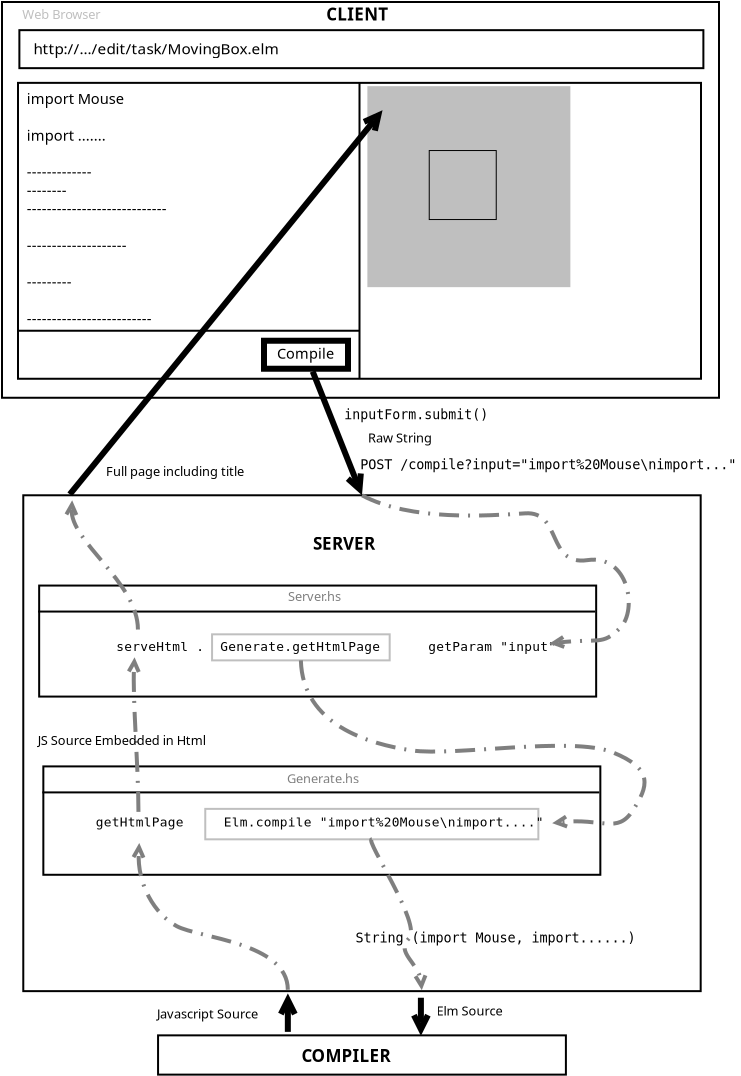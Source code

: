 <?xml version="1.0" encoding="UTF-8"?>
<dia:diagram xmlns:dia="http://www.lysator.liu.se/~alla/dia/">
  <dia:layer name="Background" visible="true" active="true">
    <dia:object type="Standard - Box" version="0" id="O0">
      <dia:attribute name="obj_pos">
        <dia:point val="8.824,11.768"/>
      </dia:attribute>
      <dia:attribute name="obj_bb">
        <dia:rectangle val="8.774,11.717;44.724,31.605"/>
      </dia:attribute>
      <dia:attribute name="elem_corner">
        <dia:point val="8.824,11.768"/>
      </dia:attribute>
      <dia:attribute name="elem_width">
        <dia:real val="35.85"/>
      </dia:attribute>
      <dia:attribute name="elem_height">
        <dia:real val="19.788"/>
      </dia:attribute>
      <dia:attribute name="show_background">
        <dia:boolean val="true"/>
      </dia:attribute>
    </dia:object>
    <dia:object type="Standard - Box" version="0" id="O1">
      <dia:attribute name="obj_pos">
        <dia:point val="9.693,13.176"/>
      </dia:attribute>
      <dia:attribute name="obj_bb">
        <dia:rectangle val="9.643,13.126;43.943,15.126"/>
      </dia:attribute>
      <dia:attribute name="elem_corner">
        <dia:point val="9.693,13.176"/>
      </dia:attribute>
      <dia:attribute name="elem_width">
        <dia:real val="34.2"/>
      </dia:attribute>
      <dia:attribute name="elem_height">
        <dia:real val="1.9"/>
      </dia:attribute>
      <dia:attribute name="show_background">
        <dia:boolean val="true"/>
      </dia:attribute>
    </dia:object>
    <dia:object type="Standard - Text" version="1" id="O2">
      <dia:attribute name="obj_pos">
        <dia:point val="10.396,14.385"/>
      </dia:attribute>
      <dia:attribute name="obj_bb">
        <dia:rectangle val="10.396,13.675;23.168,14.568"/>
      </dia:attribute>
      <dia:attribute name="text">
        <dia:composite type="text">
          <dia:attribute name="string">
            <dia:string>#http://.../edit/task/MovingBox.elm#</dia:string>
          </dia:attribute>
          <dia:attribute name="font">
            <dia:font family="sans" style="0" name="Helvetica"/>
          </dia:attribute>
          <dia:attribute name="height">
            <dia:real val="0.955"/>
          </dia:attribute>
          <dia:attribute name="pos">
            <dia:point val="10.396,14.385"/>
          </dia:attribute>
          <dia:attribute name="color">
            <dia:color val="#000000"/>
          </dia:attribute>
          <dia:attribute name="alignment">
            <dia:enum val="0"/>
          </dia:attribute>
        </dia:composite>
      </dia:attribute>
      <dia:attribute name="valign">
        <dia:enum val="3"/>
      </dia:attribute>
    </dia:object>
    <dia:object type="Standard - Box" version="0" id="O3">
      <dia:attribute name="obj_pos">
        <dia:point val="9.624,15.811"/>
      </dia:attribute>
      <dia:attribute name="obj_bb">
        <dia:rectangle val="9.574,15.761;43.824,30.655"/>
      </dia:attribute>
      <dia:attribute name="elem_corner">
        <dia:point val="9.624,15.811"/>
      </dia:attribute>
      <dia:attribute name="elem_width">
        <dia:real val="34.15"/>
      </dia:attribute>
      <dia:attribute name="elem_height">
        <dia:real val="14.795"/>
      </dia:attribute>
      <dia:attribute name="show_background">
        <dia:boolean val="true"/>
      </dia:attribute>
    </dia:object>
    <dia:object type="Standard - Line" version="0" id="O4">
      <dia:attribute name="obj_pos">
        <dia:point val="26.699,15.811"/>
      </dia:attribute>
      <dia:attribute name="obj_bb">
        <dia:rectangle val="26.649,15.761;26.749,30.655"/>
      </dia:attribute>
      <dia:attribute name="conn_endpoints">
        <dia:point val="26.699,15.811"/>
        <dia:point val="26.699,30.605"/>
      </dia:attribute>
      <dia:attribute name="numcp">
        <dia:int val="1"/>
      </dia:attribute>
      <dia:connections>
        <dia:connection handle="0" to="O3" connection="1"/>
      </dia:connections>
    </dia:object>
    <dia:object type="Standard - Line" version="0" id="O5">
      <dia:attribute name="obj_pos">
        <dia:point val="26.749,18.955"/>
      </dia:attribute>
      <dia:attribute name="obj_bb">
        <dia:rectangle val="26.749,18.955;26.749,18.955"/>
      </dia:attribute>
      <dia:attribute name="conn_endpoints">
        <dia:point val="26.749,18.955"/>
        <dia:point val="26.749,18.955"/>
      </dia:attribute>
      <dia:attribute name="numcp">
        <dia:int val="1"/>
      </dia:attribute>
    </dia:object>
    <dia:object type="Standard - Text" version="1" id="O6">
      <dia:attribute name="obj_pos">
        <dia:point val="26.749,18.955"/>
      </dia:attribute>
      <dia:attribute name="obj_bb">
        <dia:rectangle val="26.749,18.36;26.749,19.108"/>
      </dia:attribute>
      <dia:attribute name="text">
        <dia:composite type="text">
          <dia:attribute name="string">
            <dia:string>##</dia:string>
          </dia:attribute>
          <dia:attribute name="font">
            <dia:font family="sans" style="0" name="Helvetica"/>
          </dia:attribute>
          <dia:attribute name="height">
            <dia:real val="0.8"/>
          </dia:attribute>
          <dia:attribute name="pos">
            <dia:point val="26.749,18.955"/>
          </dia:attribute>
          <dia:attribute name="color">
            <dia:color val="#000000"/>
          </dia:attribute>
          <dia:attribute name="alignment">
            <dia:enum val="0"/>
          </dia:attribute>
        </dia:composite>
      </dia:attribute>
      <dia:attribute name="valign">
        <dia:enum val="3"/>
      </dia:attribute>
      <dia:connections>
        <dia:connection handle="0" to="O5" connection="0"/>
      </dia:connections>
    </dia:object>
    <dia:object type="Standard - Text" version="1" id="O7">
      <dia:attribute name="obj_pos">
        <dia:point val="26.749,18.955"/>
      </dia:attribute>
      <dia:attribute name="obj_bb">
        <dia:rectangle val="26.749,18.36;26.749,19.108"/>
      </dia:attribute>
      <dia:attribute name="text">
        <dia:composite type="text">
          <dia:attribute name="string">
            <dia:string>##</dia:string>
          </dia:attribute>
          <dia:attribute name="font">
            <dia:font family="sans" style="0" name="Helvetica"/>
          </dia:attribute>
          <dia:attribute name="height">
            <dia:real val="0.8"/>
          </dia:attribute>
          <dia:attribute name="pos">
            <dia:point val="26.749,18.955"/>
          </dia:attribute>
          <dia:attribute name="color">
            <dia:color val="#000000"/>
          </dia:attribute>
          <dia:attribute name="alignment">
            <dia:enum val="0"/>
          </dia:attribute>
        </dia:composite>
      </dia:attribute>
      <dia:attribute name="valign">
        <dia:enum val="3"/>
      </dia:attribute>
      <dia:connections>
        <dia:connection handle="0" to="O5" connection="0"/>
      </dia:connections>
    </dia:object>
    <dia:object type="Standard - Text" version="1" id="O8">
      <dia:attribute name="obj_pos">
        <dia:point val="10.058,16.866"/>
      </dia:attribute>
      <dia:attribute name="obj_bb">
        <dia:rectangle val="10.058,16.184;17.478,28.039"/>
      </dia:attribute>
      <dia:attribute name="text">
        <dia:composite type="text">
          <dia:attribute name="string">
            <dia:string>#import Mouse

import ....... 

-------------
--------
----------------------------

--------------------

---------

-------------------------#</dia:string>
          </dia:attribute>
          <dia:attribute name="font">
            <dia:font family="sans" style="0" name="Helvetica"/>
          </dia:attribute>
          <dia:attribute name="height">
            <dia:real val="0.917"/>
          </dia:attribute>
          <dia:attribute name="pos">
            <dia:point val="10.058,16.866"/>
          </dia:attribute>
          <dia:attribute name="color">
            <dia:color val="#000000"/>
          </dia:attribute>
          <dia:attribute name="alignment">
            <dia:enum val="0"/>
          </dia:attribute>
        </dia:composite>
      </dia:attribute>
      <dia:attribute name="valign">
        <dia:enum val="3"/>
      </dia:attribute>
    </dia:object>
    <dia:object type="Standard - Box" version="0" id="O9">
      <dia:attribute name="obj_pos">
        <dia:point val="21.924,28.705"/>
      </dia:attribute>
      <dia:attribute name="obj_bb">
        <dia:rectangle val="21.774,28.555;26.274,30.255"/>
      </dia:attribute>
      <dia:attribute name="elem_corner">
        <dia:point val="21.924,28.705"/>
      </dia:attribute>
      <dia:attribute name="elem_width">
        <dia:real val="4.2"/>
      </dia:attribute>
      <dia:attribute name="elem_height">
        <dia:real val="1.4"/>
      </dia:attribute>
      <dia:attribute name="border_width">
        <dia:real val="0.3"/>
      </dia:attribute>
      <dia:attribute name="show_background">
        <dia:boolean val="true"/>
      </dia:attribute>
    </dia:object>
    <dia:object type="Standard - Text" version="1" id="O10">
      <dia:attribute name="obj_pos">
        <dia:point val="22.574,29.605"/>
      </dia:attribute>
      <dia:attribute name="obj_bb">
        <dia:rectangle val="22.574,28.93;25.537,29.778"/>
      </dia:attribute>
      <dia:attribute name="text">
        <dia:composite type="text">
          <dia:attribute name="string">
            <dia:string>#Compile#</dia:string>
          </dia:attribute>
          <dia:attribute name="font">
            <dia:font family="sans" style="0" name="Helvetica"/>
          </dia:attribute>
          <dia:attribute name="height">
            <dia:real val="0.906"/>
          </dia:attribute>
          <dia:attribute name="pos">
            <dia:point val="22.574,29.605"/>
          </dia:attribute>
          <dia:attribute name="color">
            <dia:color val="#000000"/>
          </dia:attribute>
          <dia:attribute name="alignment">
            <dia:enum val="0"/>
          </dia:attribute>
        </dia:composite>
      </dia:attribute>
      <dia:attribute name="valign">
        <dia:enum val="3"/>
      </dia:attribute>
    </dia:object>
    <dia:object type="Standard - Line" version="0" id="O11">
      <dia:attribute name="obj_pos">
        <dia:point val="26.724,28.205"/>
      </dia:attribute>
      <dia:attribute name="obj_bb">
        <dia:rectangle val="9.574,28.155;26.774,28.255"/>
      </dia:attribute>
      <dia:attribute name="conn_endpoints">
        <dia:point val="26.724,28.205"/>
        <dia:point val="9.624,28.205"/>
      </dia:attribute>
      <dia:attribute name="numcp">
        <dia:int val="1"/>
      </dia:attribute>
    </dia:object>
    <dia:object type="Standard - Box" version="0" id="O12">
      <dia:attribute name="obj_pos">
        <dia:point val="27.143,16.026"/>
      </dia:attribute>
      <dia:attribute name="obj_bb">
        <dia:rectangle val="27.093,15.976;37.243,26.026"/>
      </dia:attribute>
      <dia:attribute name="elem_corner">
        <dia:point val="27.143,16.026"/>
      </dia:attribute>
      <dia:attribute name="elem_width">
        <dia:real val="10.05"/>
      </dia:attribute>
      <dia:attribute name="elem_height">
        <dia:real val="9.95"/>
      </dia:attribute>
      <dia:attribute name="border_width">
        <dia:real val="0.1"/>
      </dia:attribute>
      <dia:attribute name="border_color">
        <dia:color val="#bfbfbf"/>
      </dia:attribute>
      <dia:attribute name="inner_color">
        <dia:color val="#bfbfbf"/>
      </dia:attribute>
      <dia:attribute name="show_background">
        <dia:boolean val="true"/>
      </dia:attribute>
    </dia:object>
    <dia:object type="Standard - Box" version="0" id="O13">
      <dia:attribute name="obj_pos">
        <dia:point val="30.186,19.195"/>
      </dia:attribute>
      <dia:attribute name="obj_bb">
        <dia:rectangle val="30.162,19.17;33.562,22.67"/>
      </dia:attribute>
      <dia:attribute name="elem_corner">
        <dia:point val="30.186,19.195"/>
      </dia:attribute>
      <dia:attribute name="elem_width">
        <dia:real val="3.35"/>
      </dia:attribute>
      <dia:attribute name="elem_height">
        <dia:real val="3.45"/>
      </dia:attribute>
      <dia:attribute name="border_width">
        <dia:real val="0.05"/>
      </dia:attribute>
      <dia:attribute name="inner_color">
        <dia:color val="#bfbfbf"/>
      </dia:attribute>
      <dia:attribute name="show_background">
        <dia:boolean val="true"/>
      </dia:attribute>
    </dia:object>
    <dia:object type="Standard - Text" version="1" id="O14">
      <dia:attribute name="obj_pos">
        <dia:point val="25.04,12.693"/>
      </dia:attribute>
      <dia:attribute name="obj_bb">
        <dia:rectangle val="25.04,11.903;28.388,12.895"/>
      </dia:attribute>
      <dia:attribute name="text">
        <dia:composite type="text">
          <dia:attribute name="string">
            <dia:string>#CLIENT#</dia:string>
          </dia:attribute>
          <dia:attribute name="font">
            <dia:font family="sans" style="80" name="Helvetica-Bold"/>
          </dia:attribute>
          <dia:attribute name="height">
            <dia:real val="1.061"/>
          </dia:attribute>
          <dia:attribute name="pos">
            <dia:point val="25.04,12.693"/>
          </dia:attribute>
          <dia:attribute name="color">
            <dia:color val="#000000"/>
          </dia:attribute>
          <dia:attribute name="alignment">
            <dia:enum val="0"/>
          </dia:attribute>
        </dia:composite>
      </dia:attribute>
      <dia:attribute name="valign">
        <dia:enum val="3"/>
      </dia:attribute>
    </dia:object>
    <dia:object type="Standard - Text" version="1" id="O15">
      <dia:attribute name="obj_pos">
        <dia:point val="9.838,12.616"/>
      </dia:attribute>
      <dia:attribute name="obj_bb">
        <dia:rectangle val="9.838,12.021;14.03,12.769"/>
      </dia:attribute>
      <dia:attribute name="text">
        <dia:composite type="text">
          <dia:attribute name="string">
            <dia:string>#Web Browser#</dia:string>
          </dia:attribute>
          <dia:attribute name="font">
            <dia:font family="sans" style="0" name="Helvetica"/>
          </dia:attribute>
          <dia:attribute name="height">
            <dia:real val="0.8"/>
          </dia:attribute>
          <dia:attribute name="pos">
            <dia:point val="9.838,12.616"/>
          </dia:attribute>
          <dia:attribute name="color">
            <dia:color val="#bfbfbf"/>
          </dia:attribute>
          <dia:attribute name="alignment">
            <dia:enum val="0"/>
          </dia:attribute>
        </dia:composite>
      </dia:attribute>
      <dia:attribute name="valign">
        <dia:enum val="3"/>
      </dia:attribute>
    </dia:object>
    <dia:object type="Standard - Box" version="0" id="O16">
      <dia:attribute name="obj_pos">
        <dia:point val="9.888,36.432"/>
      </dia:attribute>
      <dia:attribute name="obj_bb">
        <dia:rectangle val="9.838,36.382;43.808,61.275"/>
      </dia:attribute>
      <dia:attribute name="elem_corner">
        <dia:point val="9.888,36.432"/>
      </dia:attribute>
      <dia:attribute name="elem_width">
        <dia:real val="33.87"/>
      </dia:attribute>
      <dia:attribute name="elem_height">
        <dia:real val="24.793"/>
      </dia:attribute>
      <dia:attribute name="show_background">
        <dia:boolean val="true"/>
      </dia:attribute>
    </dia:object>
    <dia:object type="Standard - Box" version="0" id="O17">
      <dia:attribute name="obj_pos">
        <dia:point val="10.682,40.946"/>
      </dia:attribute>
      <dia:attribute name="obj_bb">
        <dia:rectangle val="10.633,40.896;38.583,46.548"/>
      </dia:attribute>
      <dia:attribute name="elem_corner">
        <dia:point val="10.682,40.946"/>
      </dia:attribute>
      <dia:attribute name="elem_width">
        <dia:real val="27.85"/>
      </dia:attribute>
      <dia:attribute name="elem_height">
        <dia:real val="5.551"/>
      </dia:attribute>
      <dia:attribute name="show_background">
        <dia:boolean val="true"/>
      </dia:attribute>
    </dia:object>
    <dia:object type="Standard - Line" version="0" id="O18">
      <dia:attribute name="obj_pos">
        <dia:point val="10.633,42.246"/>
      </dia:attribute>
      <dia:attribute name="obj_bb">
        <dia:rectangle val="10.582,42.196;38.532,42.296"/>
      </dia:attribute>
      <dia:attribute name="conn_endpoints">
        <dia:point val="10.633,42.246"/>
        <dia:point val="38.483,42.246"/>
      </dia:attribute>
      <dia:attribute name="numcp">
        <dia:int val="1"/>
      </dia:attribute>
    </dia:object>
    <dia:object type="Standard - Text" version="1" id="O19">
      <dia:attribute name="obj_pos">
        <dia:point val="23.123,41.72"/>
      </dia:attribute>
      <dia:attribute name="obj_bb">
        <dia:rectangle val="23.123,41.125;26.108,41.873"/>
      </dia:attribute>
      <dia:attribute name="text">
        <dia:composite type="text">
          <dia:attribute name="string">
            <dia:string>#Server.hs#</dia:string>
          </dia:attribute>
          <dia:attribute name="font">
            <dia:font family="sans" style="0" name="Helvetica"/>
          </dia:attribute>
          <dia:attribute name="height">
            <dia:real val="0.8"/>
          </dia:attribute>
          <dia:attribute name="pos">
            <dia:point val="23.123,41.72"/>
          </dia:attribute>
          <dia:attribute name="color">
            <dia:color val="#7f7f7f"/>
          </dia:attribute>
          <dia:attribute name="alignment">
            <dia:enum val="0"/>
          </dia:attribute>
        </dia:composite>
      </dia:attribute>
      <dia:attribute name="valign">
        <dia:enum val="3"/>
      </dia:attribute>
    </dia:object>
    <dia:object type="Standard - Box" version="0" id="O20">
      <dia:attribute name="obj_pos">
        <dia:point val="19.327,43.384"/>
      </dia:attribute>
      <dia:attribute name="obj_bb">
        <dia:rectangle val="19.277,43.334;28.258,44.738"/>
      </dia:attribute>
      <dia:attribute name="elem_corner">
        <dia:point val="19.327,43.384"/>
      </dia:attribute>
      <dia:attribute name="elem_width">
        <dia:real val="8.881"/>
      </dia:attribute>
      <dia:attribute name="elem_height">
        <dia:real val="1.303"/>
      </dia:attribute>
      <dia:attribute name="border_width">
        <dia:real val="0.1"/>
      </dia:attribute>
      <dia:attribute name="border_color">
        <dia:color val="#bfbfbf"/>
      </dia:attribute>
      <dia:attribute name="show_background">
        <dia:boolean val="true"/>
      </dia:attribute>
    </dia:object>
    <dia:object type="Standard - Text" version="1" id="O21">
      <dia:attribute name="obj_pos">
        <dia:point val="14.536,44.215"/>
      </dia:attribute>
      <dia:attribute name="obj_bb">
        <dia:rectangle val="14.536,43.62;35.711,44.367"/>
      </dia:attribute>
      <dia:attribute name="text">
        <dia:composite type="text">
          <dia:attribute name="string">
            <dia:string>#serveHtml .  Generate.getHtmlPage      getParam "input"#</dia:string>
          </dia:attribute>
          <dia:attribute name="font">
            <dia:font family="monospace" style="0" name="Courier"/>
          </dia:attribute>
          <dia:attribute name="height">
            <dia:real val="0.8"/>
          </dia:attribute>
          <dia:attribute name="pos">
            <dia:point val="14.536,44.215"/>
          </dia:attribute>
          <dia:attribute name="color">
            <dia:color val="#000000"/>
          </dia:attribute>
          <dia:attribute name="alignment">
            <dia:enum val="0"/>
          </dia:attribute>
        </dia:composite>
      </dia:attribute>
      <dia:attribute name="valign">
        <dia:enum val="3"/>
      </dia:attribute>
    </dia:object>
    <dia:object type="Standard - Text" version="1" id="O22">
      <dia:attribute name="obj_pos">
        <dia:point val="24.369,39.157"/>
      </dia:attribute>
      <dia:attribute name="obj_bb">
        <dia:rectangle val="24.369,38.367;28.104,39.359"/>
      </dia:attribute>
      <dia:attribute name="text">
        <dia:composite type="text">
          <dia:attribute name="string">
            <dia:string>#SERVER#</dia:string>
          </dia:attribute>
          <dia:attribute name="font">
            <dia:font family="sans" style="80" name="Helvetica-Bold"/>
          </dia:attribute>
          <dia:attribute name="height">
            <dia:real val="1.061"/>
          </dia:attribute>
          <dia:attribute name="pos">
            <dia:point val="24.369,39.157"/>
          </dia:attribute>
          <dia:attribute name="color">
            <dia:color val="#000000"/>
          </dia:attribute>
          <dia:attribute name="alignment">
            <dia:enum val="0"/>
          </dia:attribute>
        </dia:composite>
      </dia:attribute>
      <dia:attribute name="valign">
        <dia:enum val="3"/>
      </dia:attribute>
    </dia:object>
    <dia:object type="Standard - BezierLine" version="0" id="O23">
      <dia:attribute name="obj_pos">
        <dia:point val="26.823,36.432"/>
      </dia:attribute>
      <dia:attribute name="obj_bb">
        <dia:rectangle val="26.688,36.296;40.262,44.163"/>
      </dia:attribute>
      <dia:attribute name="bez_points">
        <dia:point val="26.823,36.432"/>
        <dia:point val="29.247,37.74"/>
        <dia:point val="33.143,37.454"/>
        <dia:point val="34.986,37.335"/>
        <dia:point val="36.83,37.216"/>
        <dia:point val="36.051,39.974"/>
        <dia:point val="38.101,39.674"/>
        <dia:point val="40.151,39.374"/>
        <dia:point val="40.628,42.168"/>
        <dia:point val="39.728,43.068"/>
        <dia:point val="38.828,43.968"/>
        <dia:point val="38.688,43.566"/>
        <dia:point val="36.192,43.846"/>
      </dia:attribute>
      <dia:attribute name="corner_types">
        <dia:enum val="0"/>
        <dia:enum val="0"/>
        <dia:enum val="0"/>
        <dia:enum val="1"/>
        <dia:enum val="0"/>
      </dia:attribute>
      <dia:attribute name="line_color">
        <dia:color val="#7f7f7f"/>
      </dia:attribute>
      <dia:attribute name="line_width">
        <dia:real val="0.2"/>
      </dia:attribute>
      <dia:attribute name="line_style">
        <dia:enum val="2"/>
      </dia:attribute>
      <dia:attribute name="end_arrow">
        <dia:enum val="1"/>
      </dia:attribute>
      <dia:attribute name="end_arrow_length">
        <dia:real val="0.5"/>
      </dia:attribute>
      <dia:attribute name="end_arrow_width">
        <dia:real val="0.5"/>
      </dia:attribute>
      <dia:connections>
        <dia:connection handle="0" to="O16" connection="1"/>
      </dia:connections>
    </dia:object>
    <dia:object type="Standard - Line" version="0" id="O24">
      <dia:attribute name="obj_pos">
        <dia:point val="24.358,30.242"/>
      </dia:attribute>
      <dia:attribute name="obj_bb">
        <dia:rectangle val="24.163,30.048;27.084,36.743"/>
      </dia:attribute>
      <dia:attribute name="conn_endpoints">
        <dia:point val="24.358,30.242"/>
        <dia:point val="26.823,36.432"/>
      </dia:attribute>
      <dia:attribute name="numcp">
        <dia:int val="1"/>
      </dia:attribute>
      <dia:attribute name="line_width">
        <dia:real val="0.3"/>
      </dia:attribute>
      <dia:attribute name="end_arrow">
        <dia:enum val="1"/>
      </dia:attribute>
      <dia:attribute name="end_arrow_length">
        <dia:real val="0.7"/>
      </dia:attribute>
      <dia:attribute name="end_arrow_width">
        <dia:real val="0.7"/>
      </dia:attribute>
      <dia:connections>
        <dia:connection handle="0" to="O9" connection="8"/>
        <dia:connection handle="1" to="O16" connection="1"/>
      </dia:connections>
    </dia:object>
    <dia:object type="Standard - Text" version="1" id="O25">
      <dia:attribute name="obj_pos">
        <dia:point val="26.738,35.136"/>
      </dia:attribute>
      <dia:attribute name="obj_bb">
        <dia:rectangle val="26.738,34.508;45.773,35.295"/>
      </dia:attribute>
      <dia:attribute name="text">
        <dia:composite type="text">
          <dia:attribute name="string">
            <dia:string>#POST /compile?input="import%20Mouse\nimport..."#</dia:string>
          </dia:attribute>
          <dia:attribute name="font">
            <dia:font family="monospace" style="0" name="Courier"/>
          </dia:attribute>
          <dia:attribute name="height">
            <dia:real val="0.842"/>
          </dia:attribute>
          <dia:attribute name="pos">
            <dia:point val="26.738,35.136"/>
          </dia:attribute>
          <dia:attribute name="color">
            <dia:color val="#000000"/>
          </dia:attribute>
          <dia:attribute name="alignment">
            <dia:enum val="0"/>
          </dia:attribute>
        </dia:composite>
      </dia:attribute>
      <dia:attribute name="valign">
        <dia:enum val="3"/>
      </dia:attribute>
    </dia:object>
    <dia:object type="Standard - Box" version="0" id="O26">
      <dia:attribute name="obj_pos">
        <dia:point val="10.891,49.988"/>
      </dia:attribute>
      <dia:attribute name="obj_bb">
        <dia:rectangle val="10.841,49.938;38.791,55.457"/>
      </dia:attribute>
      <dia:attribute name="elem_corner">
        <dia:point val="10.891,49.988"/>
      </dia:attribute>
      <dia:attribute name="elem_width">
        <dia:real val="27.85"/>
      </dia:attribute>
      <dia:attribute name="elem_height">
        <dia:real val="5.419"/>
      </dia:attribute>
      <dia:attribute name="show_background">
        <dia:boolean val="true"/>
      </dia:attribute>
    </dia:object>
    <dia:object type="Standard - Line" version="0" id="O27">
      <dia:attribute name="obj_pos">
        <dia:point val="10.841,51.288"/>
      </dia:attribute>
      <dia:attribute name="obj_bb">
        <dia:rectangle val="10.791,51.238;38.741,51.338"/>
      </dia:attribute>
      <dia:attribute name="conn_endpoints">
        <dia:point val="10.841,51.288"/>
        <dia:point val="38.691,51.288"/>
      </dia:attribute>
      <dia:attribute name="numcp">
        <dia:int val="1"/>
      </dia:attribute>
    </dia:object>
    <dia:object type="Standard - Text" version="1" id="O28">
      <dia:attribute name="obj_pos">
        <dia:point val="23.068,50.827"/>
      </dia:attribute>
      <dia:attribute name="obj_bb">
        <dia:rectangle val="23.068,50.232;26.998,50.98"/>
      </dia:attribute>
      <dia:attribute name="text">
        <dia:composite type="text">
          <dia:attribute name="string">
            <dia:string>#Generate.hs#</dia:string>
          </dia:attribute>
          <dia:attribute name="font">
            <dia:font family="sans" style="0" name="Helvetica"/>
          </dia:attribute>
          <dia:attribute name="height">
            <dia:real val="0.8"/>
          </dia:attribute>
          <dia:attribute name="pos">
            <dia:point val="23.068,50.827"/>
          </dia:attribute>
          <dia:attribute name="color">
            <dia:color val="#7f7f7f"/>
          </dia:attribute>
          <dia:attribute name="alignment">
            <dia:enum val="0"/>
          </dia:attribute>
        </dia:composite>
      </dia:attribute>
      <dia:attribute name="valign">
        <dia:enum val="3"/>
      </dia:attribute>
    </dia:object>
    <dia:object type="Standard - BezierLine" version="0" id="O29">
      <dia:attribute name="obj_pos">
        <dia:point val="23.768,44.688"/>
      </dia:attribute>
      <dia:attribute name="obj_bb">
        <dia:rectangle val="23.665,44.585;41.05,53.144"/>
      </dia:attribute>
      <dia:attribute name="bez_points">
        <dia:point val="23.768,44.688"/>
        <dia:point val="23.852,47.925"/>
        <dia:point val="27.18,48.866"/>
        <dia:point val="29.292,49.186"/>
        <dia:point val="31.404,49.506"/>
        <dia:point val="37.313,48.449"/>
        <dia:point val="39.374,49.291"/>
        <dia:point val="41.435,50.133"/>
        <dia:point val="41.142,50.988"/>
        <dia:point val="40.364,52.19"/>
        <dia:point val="39.586,53.392"/>
        <dia:point val="38.829,52.546"/>
        <dia:point val="36.334,52.826"/>
      </dia:attribute>
      <dia:attribute name="corner_types">
        <dia:enum val="0"/>
        <dia:enum val="0"/>
        <dia:enum val="0"/>
        <dia:enum val="0"/>
        <dia:enum val="0"/>
      </dia:attribute>
      <dia:attribute name="line_color">
        <dia:color val="#7f7f7f"/>
      </dia:attribute>
      <dia:attribute name="line_width">
        <dia:real val="0.2"/>
      </dia:attribute>
      <dia:attribute name="line_style">
        <dia:enum val="2"/>
      </dia:attribute>
      <dia:attribute name="end_arrow">
        <dia:enum val="1"/>
      </dia:attribute>
      <dia:attribute name="end_arrow_length">
        <dia:real val="0.5"/>
      </dia:attribute>
      <dia:attribute name="end_arrow_width">
        <dia:real val="0.5"/>
      </dia:attribute>
      <dia:connections>
        <dia:connection handle="0" to="O20" connection="6"/>
      </dia:connections>
    </dia:object>
    <dia:object type="Standard - Box" version="0" id="O30">
      <dia:attribute name="obj_pos">
        <dia:point val="18.987,52.112"/>
      </dia:attribute>
      <dia:attribute name="obj_bb">
        <dia:rectangle val="18.937,52.062;35.691,53.685"/>
      </dia:attribute>
      <dia:attribute name="elem_corner">
        <dia:point val="18.987,52.112"/>
      </dia:attribute>
      <dia:attribute name="elem_width">
        <dia:real val="16.654"/>
      </dia:attribute>
      <dia:attribute name="elem_height">
        <dia:real val="1.522"/>
      </dia:attribute>
      <dia:attribute name="border_width">
        <dia:real val="0.1"/>
      </dia:attribute>
      <dia:attribute name="border_color">
        <dia:color val="#bfbfbf"/>
      </dia:attribute>
      <dia:attribute name="show_background">
        <dia:boolean val="true"/>
      </dia:attribute>
    </dia:object>
    <dia:object type="Standard - Text" version="1" id="O31">
      <dia:attribute name="obj_pos">
        <dia:point val="13.513,52.993"/>
      </dia:attribute>
      <dia:attribute name="obj_bb">
        <dia:rectangle val="13.513,52.398;35.073,53.146"/>
      </dia:attribute>
      <dia:attribute name="text">
        <dia:composite type="text">
          <dia:attribute name="string">
            <dia:string>#getHtmlPage     Elm.compile "import%20Mouse\nimport...."#</dia:string>
          </dia:attribute>
          <dia:attribute name="font">
            <dia:font family="monospace" style="0" name="Courier"/>
          </dia:attribute>
          <dia:attribute name="height">
            <dia:real val="0.8"/>
          </dia:attribute>
          <dia:attribute name="pos">
            <dia:point val="13.513,52.993"/>
          </dia:attribute>
          <dia:attribute name="color">
            <dia:color val="#000000"/>
          </dia:attribute>
          <dia:attribute name="alignment">
            <dia:enum val="0"/>
          </dia:attribute>
        </dia:composite>
      </dia:attribute>
      <dia:attribute name="valign">
        <dia:enum val="3"/>
      </dia:attribute>
    </dia:object>
    <dia:object type="Standard - Box" version="0" id="O32">
      <dia:attribute name="obj_pos">
        <dia:point val="16.627,63.436"/>
      </dia:attribute>
      <dia:attribute name="obj_bb">
        <dia:rectangle val="16.577,63.386;37.069,65.449"/>
      </dia:attribute>
      <dia:attribute name="elem_corner">
        <dia:point val="16.627,63.436"/>
      </dia:attribute>
      <dia:attribute name="elem_width">
        <dia:real val="20.392"/>
      </dia:attribute>
      <dia:attribute name="elem_height">
        <dia:real val="1.963"/>
      </dia:attribute>
      <dia:attribute name="show_background">
        <dia:boolean val="true"/>
      </dia:attribute>
    </dia:object>
    <dia:object type="Standard - Text" version="1" id="O33">
      <dia:attribute name="obj_pos">
        <dia:point val="26.42,67.655"/>
      </dia:attribute>
      <dia:attribute name="obj_bb">
        <dia:rectangle val="26.42,67.06;26.42,67.808"/>
      </dia:attribute>
      <dia:attribute name="text">
        <dia:composite type="text">
          <dia:attribute name="string">
            <dia:string>##</dia:string>
          </dia:attribute>
          <dia:attribute name="font">
            <dia:font family="sans" style="0" name="Helvetica"/>
          </dia:attribute>
          <dia:attribute name="height">
            <dia:real val="0.8"/>
          </dia:attribute>
          <dia:attribute name="pos">
            <dia:point val="26.42,67.655"/>
          </dia:attribute>
          <dia:attribute name="color">
            <dia:color val="#000000"/>
          </dia:attribute>
          <dia:attribute name="alignment">
            <dia:enum val="0"/>
          </dia:attribute>
        </dia:composite>
      </dia:attribute>
      <dia:attribute name="valign">
        <dia:enum val="3"/>
      </dia:attribute>
    </dia:object>
    <dia:object type="Standard - Text" version="1" id="O34">
      <dia:attribute name="obj_pos">
        <dia:point val="23.801,64.765"/>
      </dia:attribute>
      <dia:attribute name="obj_bb">
        <dia:rectangle val="23.801,63.975;28.701,64.968"/>
      </dia:attribute>
      <dia:attribute name="text">
        <dia:composite type="text">
          <dia:attribute name="string">
            <dia:string>#COMPILER#</dia:string>
          </dia:attribute>
          <dia:attribute name="font">
            <dia:font family="sans" style="80" name="Helvetica-Bold"/>
          </dia:attribute>
          <dia:attribute name="height">
            <dia:real val="1.061"/>
          </dia:attribute>
          <dia:attribute name="pos">
            <dia:point val="23.801,64.765"/>
          </dia:attribute>
          <dia:attribute name="color">
            <dia:color val="#000000"/>
          </dia:attribute>
          <dia:attribute name="alignment">
            <dia:enum val="0"/>
          </dia:attribute>
        </dia:composite>
      </dia:attribute>
      <dia:attribute name="valign">
        <dia:enum val="3"/>
      </dia:attribute>
    </dia:object>
    <dia:object type="Standard - BezierLine" version="0" id="O35">
      <dia:attribute name="obj_pos">
        <dia:point val="27.314,53.635"/>
      </dia:attribute>
      <dia:attribute name="obj_bb">
        <dia:rectangle val="27.181,53.535;30.149,61.178"/>
      </dia:attribute>
      <dia:attribute name="bez_points">
        <dia:point val="27.314,53.635"/>
        <dia:point val="26.939,53.635"/>
        <dia:point val="29.867,57.923"/>
        <dia:point val="29.167,58.598"/>
        <dia:point val="28.467,59.273"/>
        <dia:point val="29.692,59.848"/>
        <dia:point val="29.813,61.178"/>
      </dia:attribute>
      <dia:attribute name="corner_types">
        <dia:enum val="0"/>
        <dia:enum val="0"/>
        <dia:enum val="0"/>
      </dia:attribute>
      <dia:attribute name="line_color">
        <dia:color val="#7f7f7f"/>
      </dia:attribute>
      <dia:attribute name="line_width">
        <dia:real val="0.2"/>
      </dia:attribute>
      <dia:attribute name="line_style">
        <dia:enum val="2"/>
      </dia:attribute>
      <dia:attribute name="end_arrow">
        <dia:enum val="1"/>
      </dia:attribute>
      <dia:attribute name="end_arrow_length">
        <dia:real val="0.5"/>
      </dia:attribute>
      <dia:attribute name="end_arrow_width">
        <dia:real val="0.5"/>
      </dia:attribute>
      <dia:connections>
        <dia:connection handle="0" to="O30" connection="6"/>
      </dia:connections>
    </dia:object>
    <dia:object type="Standard - Line" version="0" id="O36">
      <dia:attribute name="obj_pos">
        <dia:point val="29.769,61.555"/>
      </dia:attribute>
      <dia:attribute name="obj_bb">
        <dia:rectangle val="29.176,61.405;30.362,63.797"/>
      </dia:attribute>
      <dia:attribute name="conn_endpoints">
        <dia:point val="29.769,61.555"/>
        <dia:point val="29.769,63.461"/>
      </dia:attribute>
      <dia:attribute name="numcp">
        <dia:int val="1"/>
      </dia:attribute>
      <dia:attribute name="line_width">
        <dia:real val="0.3"/>
      </dia:attribute>
      <dia:attribute name="end_arrow">
        <dia:enum val="1"/>
      </dia:attribute>
      <dia:attribute name="end_arrow_length">
        <dia:real val="0.7"/>
      </dia:attribute>
      <dia:attribute name="end_arrow_width">
        <dia:real val="0.7"/>
      </dia:attribute>
    </dia:object>
    <dia:object type="Standard - Text" version="1" id="O37">
      <dia:attribute name="obj_pos">
        <dia:point val="26.503,58.796"/>
      </dia:attribute>
      <dia:attribute name="obj_bb">
        <dia:rectangle val="26.503,58.169;40.678,58.956"/>
      </dia:attribute>
      <dia:attribute name="text">
        <dia:composite type="text">
          <dia:attribute name="string">
            <dia:string>#String (import Mouse, import......)#</dia:string>
          </dia:attribute>
          <dia:attribute name="font">
            <dia:font family="monospace" style="0" name="Courier"/>
          </dia:attribute>
          <dia:attribute name="height">
            <dia:real val="0.842"/>
          </dia:attribute>
          <dia:attribute name="pos">
            <dia:point val="26.503,58.796"/>
          </dia:attribute>
          <dia:attribute name="color">
            <dia:color val="#000000"/>
          </dia:attribute>
          <dia:attribute name="alignment">
            <dia:enum val="0"/>
          </dia:attribute>
        </dia:composite>
      </dia:attribute>
      <dia:attribute name="valign">
        <dia:enum val="3"/>
      </dia:attribute>
    </dia:object>
    <dia:object type="Standard - BezierLine" version="0" id="O38">
      <dia:attribute name="obj_pos">
        <dia:point val="23.115,61.156"/>
      </dia:attribute>
      <dia:attribute name="obj_bb">
        <dia:rectangle val="15.23,53.816;23.215,61.256"/>
      </dia:attribute>
      <dia:attribute name="bez_points">
        <dia:point val="23.115,61.156"/>
        <dia:point val="23.115,58.79"/>
        <dia:point val="18.654,58.573"/>
        <dia:point val="17.554,57.973"/>
        <dia:point val="16.454,57.373"/>
        <dia:point val="15.573,55.884"/>
        <dia:point val="15.687,53.816"/>
      </dia:attribute>
      <dia:attribute name="corner_types">
        <dia:enum val="0"/>
        <dia:enum val="0"/>
        <dia:enum val="0"/>
      </dia:attribute>
      <dia:attribute name="line_color">
        <dia:color val="#7f7f7f"/>
      </dia:attribute>
      <dia:attribute name="line_width">
        <dia:real val="0.2"/>
      </dia:attribute>
      <dia:attribute name="line_style">
        <dia:enum val="2"/>
      </dia:attribute>
      <dia:attribute name="end_arrow">
        <dia:enum val="1"/>
      </dia:attribute>
      <dia:attribute name="end_arrow_length">
        <dia:real val="0.5"/>
      </dia:attribute>
      <dia:attribute name="end_arrow_width">
        <dia:real val="0.5"/>
      </dia:attribute>
    </dia:object>
    <dia:object type="Standard - BezierLine" version="0" id="O39">
      <dia:attribute name="obj_pos">
        <dia:point val="15.62,43.144"/>
      </dia:attribute>
      <dia:attribute name="obj_bb">
        <dia:rectangle val="11.876,36.681;15.72,43.244"/>
      </dia:attribute>
      <dia:attribute name="bez_points">
        <dia:point val="15.62,43.144"/>
        <dia:point val="15.62,40.778"/>
        <dia:point val="12.219,38.748"/>
        <dia:point val="12.332,36.681"/>
      </dia:attribute>
      <dia:attribute name="corner_types">
        <dia:enum val="0"/>
        <dia:enum val="0"/>
      </dia:attribute>
      <dia:attribute name="line_color">
        <dia:color val="#7f7f7f"/>
      </dia:attribute>
      <dia:attribute name="line_width">
        <dia:real val="0.2"/>
      </dia:attribute>
      <dia:attribute name="line_style">
        <dia:enum val="2"/>
      </dia:attribute>
      <dia:attribute name="end_arrow">
        <dia:enum val="1"/>
      </dia:attribute>
      <dia:attribute name="end_arrow_length">
        <dia:real val="0.5"/>
      </dia:attribute>
      <dia:attribute name="end_arrow_width">
        <dia:real val="0.5"/>
      </dia:attribute>
    </dia:object>
    <dia:object type="Standard - BezierLine" version="0" id="O40">
      <dia:attribute name="obj_pos">
        <dia:point val="15.646,52.26"/>
      </dia:attribute>
      <dia:attribute name="obj_bb">
        <dia:rectangle val="14.996,44.532;15.818,52.36"/>
      </dia:attribute>
      <dia:attribute name="bez_points">
        <dia:point val="15.646,52.26"/>
        <dia:point val="15.646,49.894"/>
        <dia:point val="15.339,46.599"/>
        <dia:point val="15.452,44.532"/>
      </dia:attribute>
      <dia:attribute name="corner_types">
        <dia:enum val="0"/>
        <dia:enum val="0"/>
      </dia:attribute>
      <dia:attribute name="line_color">
        <dia:color val="#7f7f7f"/>
      </dia:attribute>
      <dia:attribute name="line_width">
        <dia:real val="0.2"/>
      </dia:attribute>
      <dia:attribute name="line_style">
        <dia:enum val="2"/>
      </dia:attribute>
      <dia:attribute name="end_arrow">
        <dia:enum val="1"/>
      </dia:attribute>
      <dia:attribute name="end_arrow_length">
        <dia:real val="0.5"/>
      </dia:attribute>
      <dia:attribute name="end_arrow_width">
        <dia:real val="0.5"/>
      </dia:attribute>
    </dia:object>
    <dia:object type="Standard - Line" version="0" id="O41">
      <dia:attribute name="obj_pos">
        <dia:point val="12.213,36.384"/>
      </dia:attribute>
      <dia:attribute name="obj_bb">
        <dia:rectangle val="12.002,16.918;28.063,36.595"/>
      </dia:attribute>
      <dia:attribute name="conn_endpoints">
        <dia:point val="12.213,36.384"/>
        <dia:point val="27.851,17.178"/>
      </dia:attribute>
      <dia:attribute name="numcp">
        <dia:int val="1"/>
      </dia:attribute>
      <dia:attribute name="line_width">
        <dia:real val="0.3"/>
      </dia:attribute>
      <dia:attribute name="end_arrow">
        <dia:enum val="1"/>
      </dia:attribute>
      <dia:attribute name="end_arrow_length">
        <dia:real val="0.7"/>
      </dia:attribute>
      <dia:attribute name="end_arrow_width">
        <dia:real val="0.7"/>
      </dia:attribute>
    </dia:object>
    <dia:object type="Standard - Text" version="1" id="O42">
      <dia:attribute name="obj_pos">
        <dia:point val="16.574,62.594"/>
      </dia:attribute>
      <dia:attribute name="obj_bb">
        <dia:rectangle val="16.574,61.999;22.114,62.746"/>
      </dia:attribute>
      <dia:attribute name="text">
        <dia:composite type="text">
          <dia:attribute name="string">
            <dia:string>#Javascript Source#</dia:string>
          </dia:attribute>
          <dia:attribute name="font">
            <dia:font family="sans" style="0" name="Helvetica"/>
          </dia:attribute>
          <dia:attribute name="height">
            <dia:real val="0.8"/>
          </dia:attribute>
          <dia:attribute name="pos">
            <dia:point val="16.574,62.594"/>
          </dia:attribute>
          <dia:attribute name="color">
            <dia:color val="#000000"/>
          </dia:attribute>
          <dia:attribute name="alignment">
            <dia:enum val="0"/>
          </dia:attribute>
        </dia:composite>
      </dia:attribute>
      <dia:attribute name="valign">
        <dia:enum val="3"/>
      </dia:attribute>
    </dia:object>
    <dia:object type="Standard - Text" version="1" id="O43">
      <dia:attribute name="obj_pos">
        <dia:point val="30.55,62.444"/>
      </dia:attribute>
      <dia:attribute name="obj_bb">
        <dia:rectangle val="30.55,61.849;34.157,62.597"/>
      </dia:attribute>
      <dia:attribute name="text">
        <dia:composite type="text">
          <dia:attribute name="string">
            <dia:string>#Elm Source#</dia:string>
          </dia:attribute>
          <dia:attribute name="font">
            <dia:font family="sans" style="0" name="Helvetica"/>
          </dia:attribute>
          <dia:attribute name="height">
            <dia:real val="0.8"/>
          </dia:attribute>
          <dia:attribute name="pos">
            <dia:point val="30.55,62.444"/>
          </dia:attribute>
          <dia:attribute name="color">
            <dia:color val="#000000"/>
          </dia:attribute>
          <dia:attribute name="alignment">
            <dia:enum val="0"/>
          </dia:attribute>
        </dia:composite>
      </dia:attribute>
      <dia:attribute name="valign">
        <dia:enum val="3"/>
      </dia:attribute>
    </dia:object>
    <dia:object type="Standard - Text" version="1" id="O44">
      <dia:attribute name="obj_pos">
        <dia:point val="10.617,48.916"/>
      </dia:attribute>
      <dia:attribute name="obj_bb">
        <dia:rectangle val="10.617,48.321;19.787,49.069"/>
      </dia:attribute>
      <dia:attribute name="text">
        <dia:composite type="text">
          <dia:attribute name="string">
            <dia:string>#JS Source Embedded in Html#</dia:string>
          </dia:attribute>
          <dia:attribute name="font">
            <dia:font family="sans" style="0" name="Helvetica"/>
          </dia:attribute>
          <dia:attribute name="height">
            <dia:real val="0.8"/>
          </dia:attribute>
          <dia:attribute name="pos">
            <dia:point val="10.617,48.916"/>
          </dia:attribute>
          <dia:attribute name="color">
            <dia:color val="#000000"/>
          </dia:attribute>
          <dia:attribute name="alignment">
            <dia:enum val="0"/>
          </dia:attribute>
        </dia:composite>
      </dia:attribute>
      <dia:attribute name="valign">
        <dia:enum val="3"/>
      </dia:attribute>
    </dia:object>
    <dia:object type="Standard - Text" version="1" id="O45">
      <dia:attribute name="obj_pos">
        <dia:point val="14.02,35.469"/>
      </dia:attribute>
      <dia:attribute name="obj_bb">
        <dia:rectangle val="14.02,34.874;21.487,35.621"/>
      </dia:attribute>
      <dia:attribute name="text">
        <dia:composite type="text">
          <dia:attribute name="string">
            <dia:string>#Full page including title#</dia:string>
          </dia:attribute>
          <dia:attribute name="font">
            <dia:font family="sans" style="0" name="Helvetica"/>
          </dia:attribute>
          <dia:attribute name="height">
            <dia:real val="0.8"/>
          </dia:attribute>
          <dia:attribute name="pos">
            <dia:point val="14.02,35.469"/>
          </dia:attribute>
          <dia:attribute name="color">
            <dia:color val="#000000"/>
          </dia:attribute>
          <dia:attribute name="alignment">
            <dia:enum val="0"/>
          </dia:attribute>
        </dia:composite>
      </dia:attribute>
      <dia:attribute name="valign">
        <dia:enum val="3"/>
      </dia:attribute>
    </dia:object>
    <dia:object type="Standard - Text" version="1" id="O46">
      <dia:attribute name="obj_pos">
        <dia:point val="27.12,33.798"/>
      </dia:attribute>
      <dia:attribute name="obj_bb">
        <dia:rectangle val="27.12,33.203;30.577,33.951"/>
      </dia:attribute>
      <dia:attribute name="text">
        <dia:composite type="text">
          <dia:attribute name="string">
            <dia:string>#Raw String#</dia:string>
          </dia:attribute>
          <dia:attribute name="font">
            <dia:font family="sans" style="0" name="Helvetica"/>
          </dia:attribute>
          <dia:attribute name="height">
            <dia:real val="0.8"/>
          </dia:attribute>
          <dia:attribute name="pos">
            <dia:point val="27.12,33.798"/>
          </dia:attribute>
          <dia:attribute name="color">
            <dia:color val="#000000"/>
          </dia:attribute>
          <dia:attribute name="alignment">
            <dia:enum val="0"/>
          </dia:attribute>
        </dia:composite>
      </dia:attribute>
      <dia:attribute name="valign">
        <dia:enum val="3"/>
      </dia:attribute>
    </dia:object>
    <dia:object type="Standard - Text" version="1" id="O47">
      <dia:attribute name="obj_pos">
        <dia:point val="25.933,32.636"/>
      </dia:attribute>
      <dia:attribute name="obj_bb">
        <dia:rectangle val="25.933,32.023;33.043,32.793"/>
      </dia:attribute>
      <dia:attribute name="text">
        <dia:composite type="text">
          <dia:attribute name="string">
            <dia:string>#inputForm.submit()#</dia:string>
          </dia:attribute>
          <dia:attribute name="font">
            <dia:font family="monospace" style="0" name="Courier"/>
          </dia:attribute>
          <dia:attribute name="height">
            <dia:real val="0.825"/>
          </dia:attribute>
          <dia:attribute name="pos">
            <dia:point val="25.933,32.636"/>
          </dia:attribute>
          <dia:attribute name="color">
            <dia:color val="#000000"/>
          </dia:attribute>
          <dia:attribute name="alignment">
            <dia:enum val="0"/>
          </dia:attribute>
        </dia:composite>
      </dia:attribute>
      <dia:attribute name="valign">
        <dia:enum val="3"/>
      </dia:attribute>
    </dia:object>
    <dia:object type="Standard - Line" version="0" id="O48">
      <dia:attribute name="obj_pos">
        <dia:point val="23.116,63.26"/>
      </dia:attribute>
      <dia:attribute name="obj_bb">
        <dia:rectangle val="22.524,61.002;23.71,63.41"/>
      </dia:attribute>
      <dia:attribute name="conn_endpoints">
        <dia:point val="23.116,63.26"/>
        <dia:point val="23.117,61.337"/>
      </dia:attribute>
      <dia:attribute name="numcp">
        <dia:int val="1"/>
      </dia:attribute>
      <dia:attribute name="line_width">
        <dia:real val="0.3"/>
      </dia:attribute>
      <dia:attribute name="end_arrow">
        <dia:enum val="1"/>
      </dia:attribute>
      <dia:attribute name="end_arrow_length">
        <dia:real val="0.7"/>
      </dia:attribute>
      <dia:attribute name="end_arrow_width">
        <dia:real val="0.7"/>
      </dia:attribute>
    </dia:object>
  </dia:layer>
</dia:diagram>
